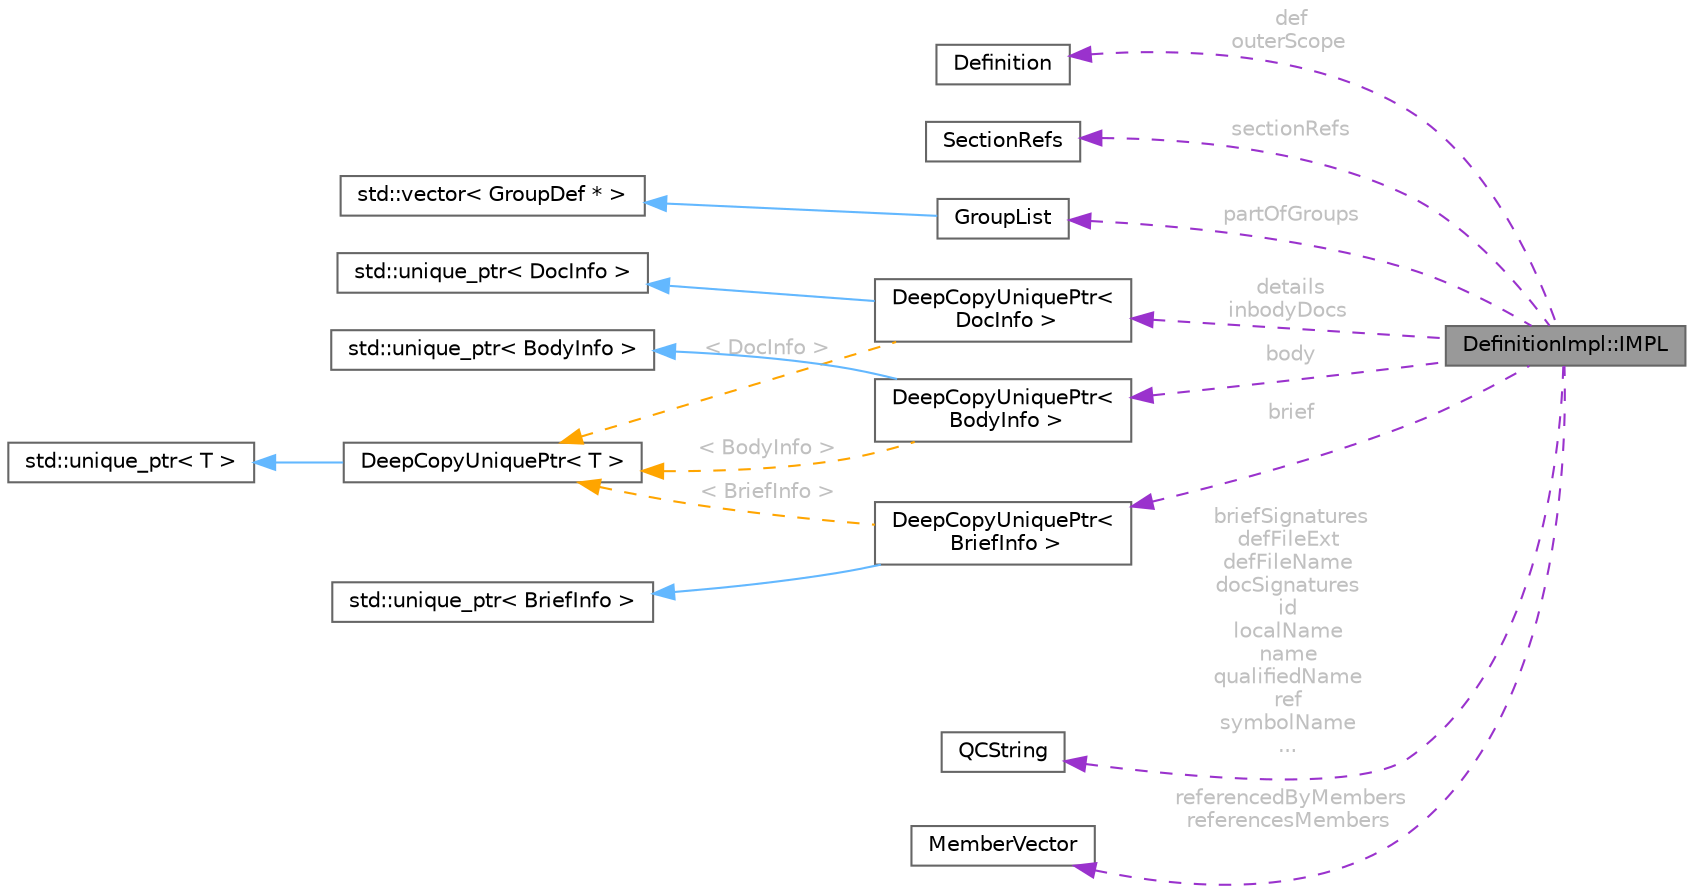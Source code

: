 digraph "DefinitionImpl::IMPL"
{
 // INTERACTIVE_SVG=YES
 // LATEX_PDF_SIZE
  bgcolor="transparent";
  edge [fontname=Helvetica,fontsize=10,labelfontname=Helvetica,labelfontsize=10];
  node [fontname=Helvetica,fontsize=10,shape=box,height=0.2,width=0.4];
  rankdir="LR";
  Node1 [id="Node000001",label="DefinitionImpl::IMPL",height=0.2,width=0.4,color="gray40", fillcolor="grey60", style="filled", fontcolor="black",tooltip="Private data associated with a Symbol DefinitionImpl object."];
  Node2 -> Node1 [id="edge1_Node000001_Node000002",dir="back",color="darkorchid3",style="dashed",tooltip=" ",label=" def\nouterScope",fontcolor="grey" ];
  Node2 [id="Node000002",label="Definition",height=0.2,width=0.4,color="gray40", fillcolor="white", style="filled",URL="$d5/dcc/class_definition.html",tooltip="The common base class of all entity definitions found in the sources."];
  Node3 -> Node1 [id="edge2_Node000001_Node000003",dir="back",color="darkorchid3",style="dashed",tooltip=" ",label=" sectionRefs",fontcolor="grey" ];
  Node3 [id="Node000003",label="SectionRefs",height=0.2,width=0.4,color="gray40", fillcolor="white", style="filled",URL="$d1/df9/class_section_refs.html",tooltip="class that represents a list of constant references to sections."];
  Node4 -> Node1 [id="edge3_Node000001_Node000004",dir="back",color="darkorchid3",style="dashed",tooltip=" ",label=" partOfGroups",fontcolor="grey" ];
  Node4 [id="Node000004",label="GroupList",height=0.2,width=0.4,color="gray40", fillcolor="white", style="filled",URL="$d3/d3b/class_group_list.html",tooltip=" "];
  Node5 -> Node4 [id="edge4_Node000004_Node000005",dir="back",color="steelblue1",style="solid",tooltip=" "];
  Node5 [id="Node000005",label="std::vector\< GroupDef * \>",height=0.2,width=0.4,color="gray40", fillcolor="white", style="filled",tooltip=" "];
  Node6 -> Node1 [id="edge5_Node000001_Node000006",dir="back",color="darkorchid3",style="dashed",tooltip=" ",label=" details\ninbodyDocs",fontcolor="grey" ];
  Node6 [id="Node000006",label="DeepCopyUniquePtr\<\l DocInfo \>",height=0.2,width=0.4,color="gray40", fillcolor="white", style="filled",URL="$da/dc3/class_deep_copy_unique_ptr.html",tooltip=" "];
  Node7 -> Node6 [id="edge6_Node000006_Node000007",dir="back",color="steelblue1",style="solid",tooltip=" "];
  Node7 [id="Node000007",label="std::unique_ptr\< DocInfo \>",height=0.2,width=0.4,color="gray40", fillcolor="white", style="filled",tooltip=" "];
  Node8 -> Node6 [id="edge7_Node000006_Node000008",dir="back",color="orange",style="dashed",tooltip=" ",label=" \< DocInfo \>",fontcolor="grey" ];
  Node8 [id="Node000008",label="DeepCopyUniquePtr\< T \>",height=0.2,width=0.4,color="gray40", fillcolor="white", style="filled",URL="$da/dc3/class_deep_copy_unique_ptr.html",tooltip="Helper class add copy/assignment support to std::unique_ptr by making a deep copy Note that T may not..."];
  Node9 -> Node8 [id="edge8_Node000008_Node000009",dir="back",color="steelblue1",style="solid",tooltip=" "];
  Node9 [id="Node000009",label="std::unique_ptr\< T \>",height=0.2,width=0.4,color="gray40", fillcolor="white", style="filled",tooltip=" "];
  Node10 -> Node1 [id="edge9_Node000001_Node000010",dir="back",color="darkorchid3",style="dashed",tooltip=" ",label=" brief",fontcolor="grey" ];
  Node10 [id="Node000010",label="DeepCopyUniquePtr\<\l BriefInfo \>",height=0.2,width=0.4,color="gray40", fillcolor="white", style="filled",URL="$da/dc3/class_deep_copy_unique_ptr.html",tooltip=" "];
  Node11 -> Node10 [id="edge10_Node000010_Node000011",dir="back",color="steelblue1",style="solid",tooltip=" "];
  Node11 [id="Node000011",label="std::unique_ptr\< BriefInfo \>",height=0.2,width=0.4,color="gray40", fillcolor="white", style="filled",tooltip=" "];
  Node8 -> Node10 [id="edge11_Node000010_Node000008",dir="back",color="orange",style="dashed",tooltip=" ",label=" \< BriefInfo \>",fontcolor="grey" ];
  Node12 -> Node1 [id="edge12_Node000001_Node000012",dir="back",color="darkorchid3",style="dashed",tooltip=" ",label=" body",fontcolor="grey" ];
  Node12 [id="Node000012",label="DeepCopyUniquePtr\<\l BodyInfo \>",height=0.2,width=0.4,color="gray40", fillcolor="white", style="filled",URL="$da/dc3/class_deep_copy_unique_ptr.html",tooltip=" "];
  Node13 -> Node12 [id="edge13_Node000012_Node000013",dir="back",color="steelblue1",style="solid",tooltip=" "];
  Node13 [id="Node000013",label="std::unique_ptr\< BodyInfo \>",height=0.2,width=0.4,color="gray40", fillcolor="white", style="filled",tooltip=" "];
  Node8 -> Node12 [id="edge14_Node000012_Node000008",dir="back",color="orange",style="dashed",tooltip=" ",label=" \< BodyInfo \>",fontcolor="grey" ];
  Node14 -> Node1 [id="edge15_Node000001_Node000014",dir="back",color="darkorchid3",style="dashed",tooltip=" ",label=" briefSignatures\ndefFileExt\ndefFileName\ndocSignatures\nid\nlocalName\nname\nqualifiedName\nref\nsymbolName\n...",fontcolor="grey" ];
  Node14 [id="Node000014",label="QCString",height=0.2,width=0.4,color="gray40", fillcolor="white", style="filled",URL="$d9/d45/class_q_c_string.html",tooltip="This is an alternative implementation of QCString."];
  Node15 -> Node1 [id="edge16_Node000001_Node000015",dir="back",color="darkorchid3",style="dashed",tooltip=" ",label=" referencedByMembers\nreferencesMembers",fontcolor="grey" ];
  Node15 [id="Node000015",label="MemberVector",height=0.2,width=0.4,color="gray40", fillcolor="white", style="filled",URL="$d1/d7d/class_member_vector.html",tooltip="A vector of MemberDef object."];
}
